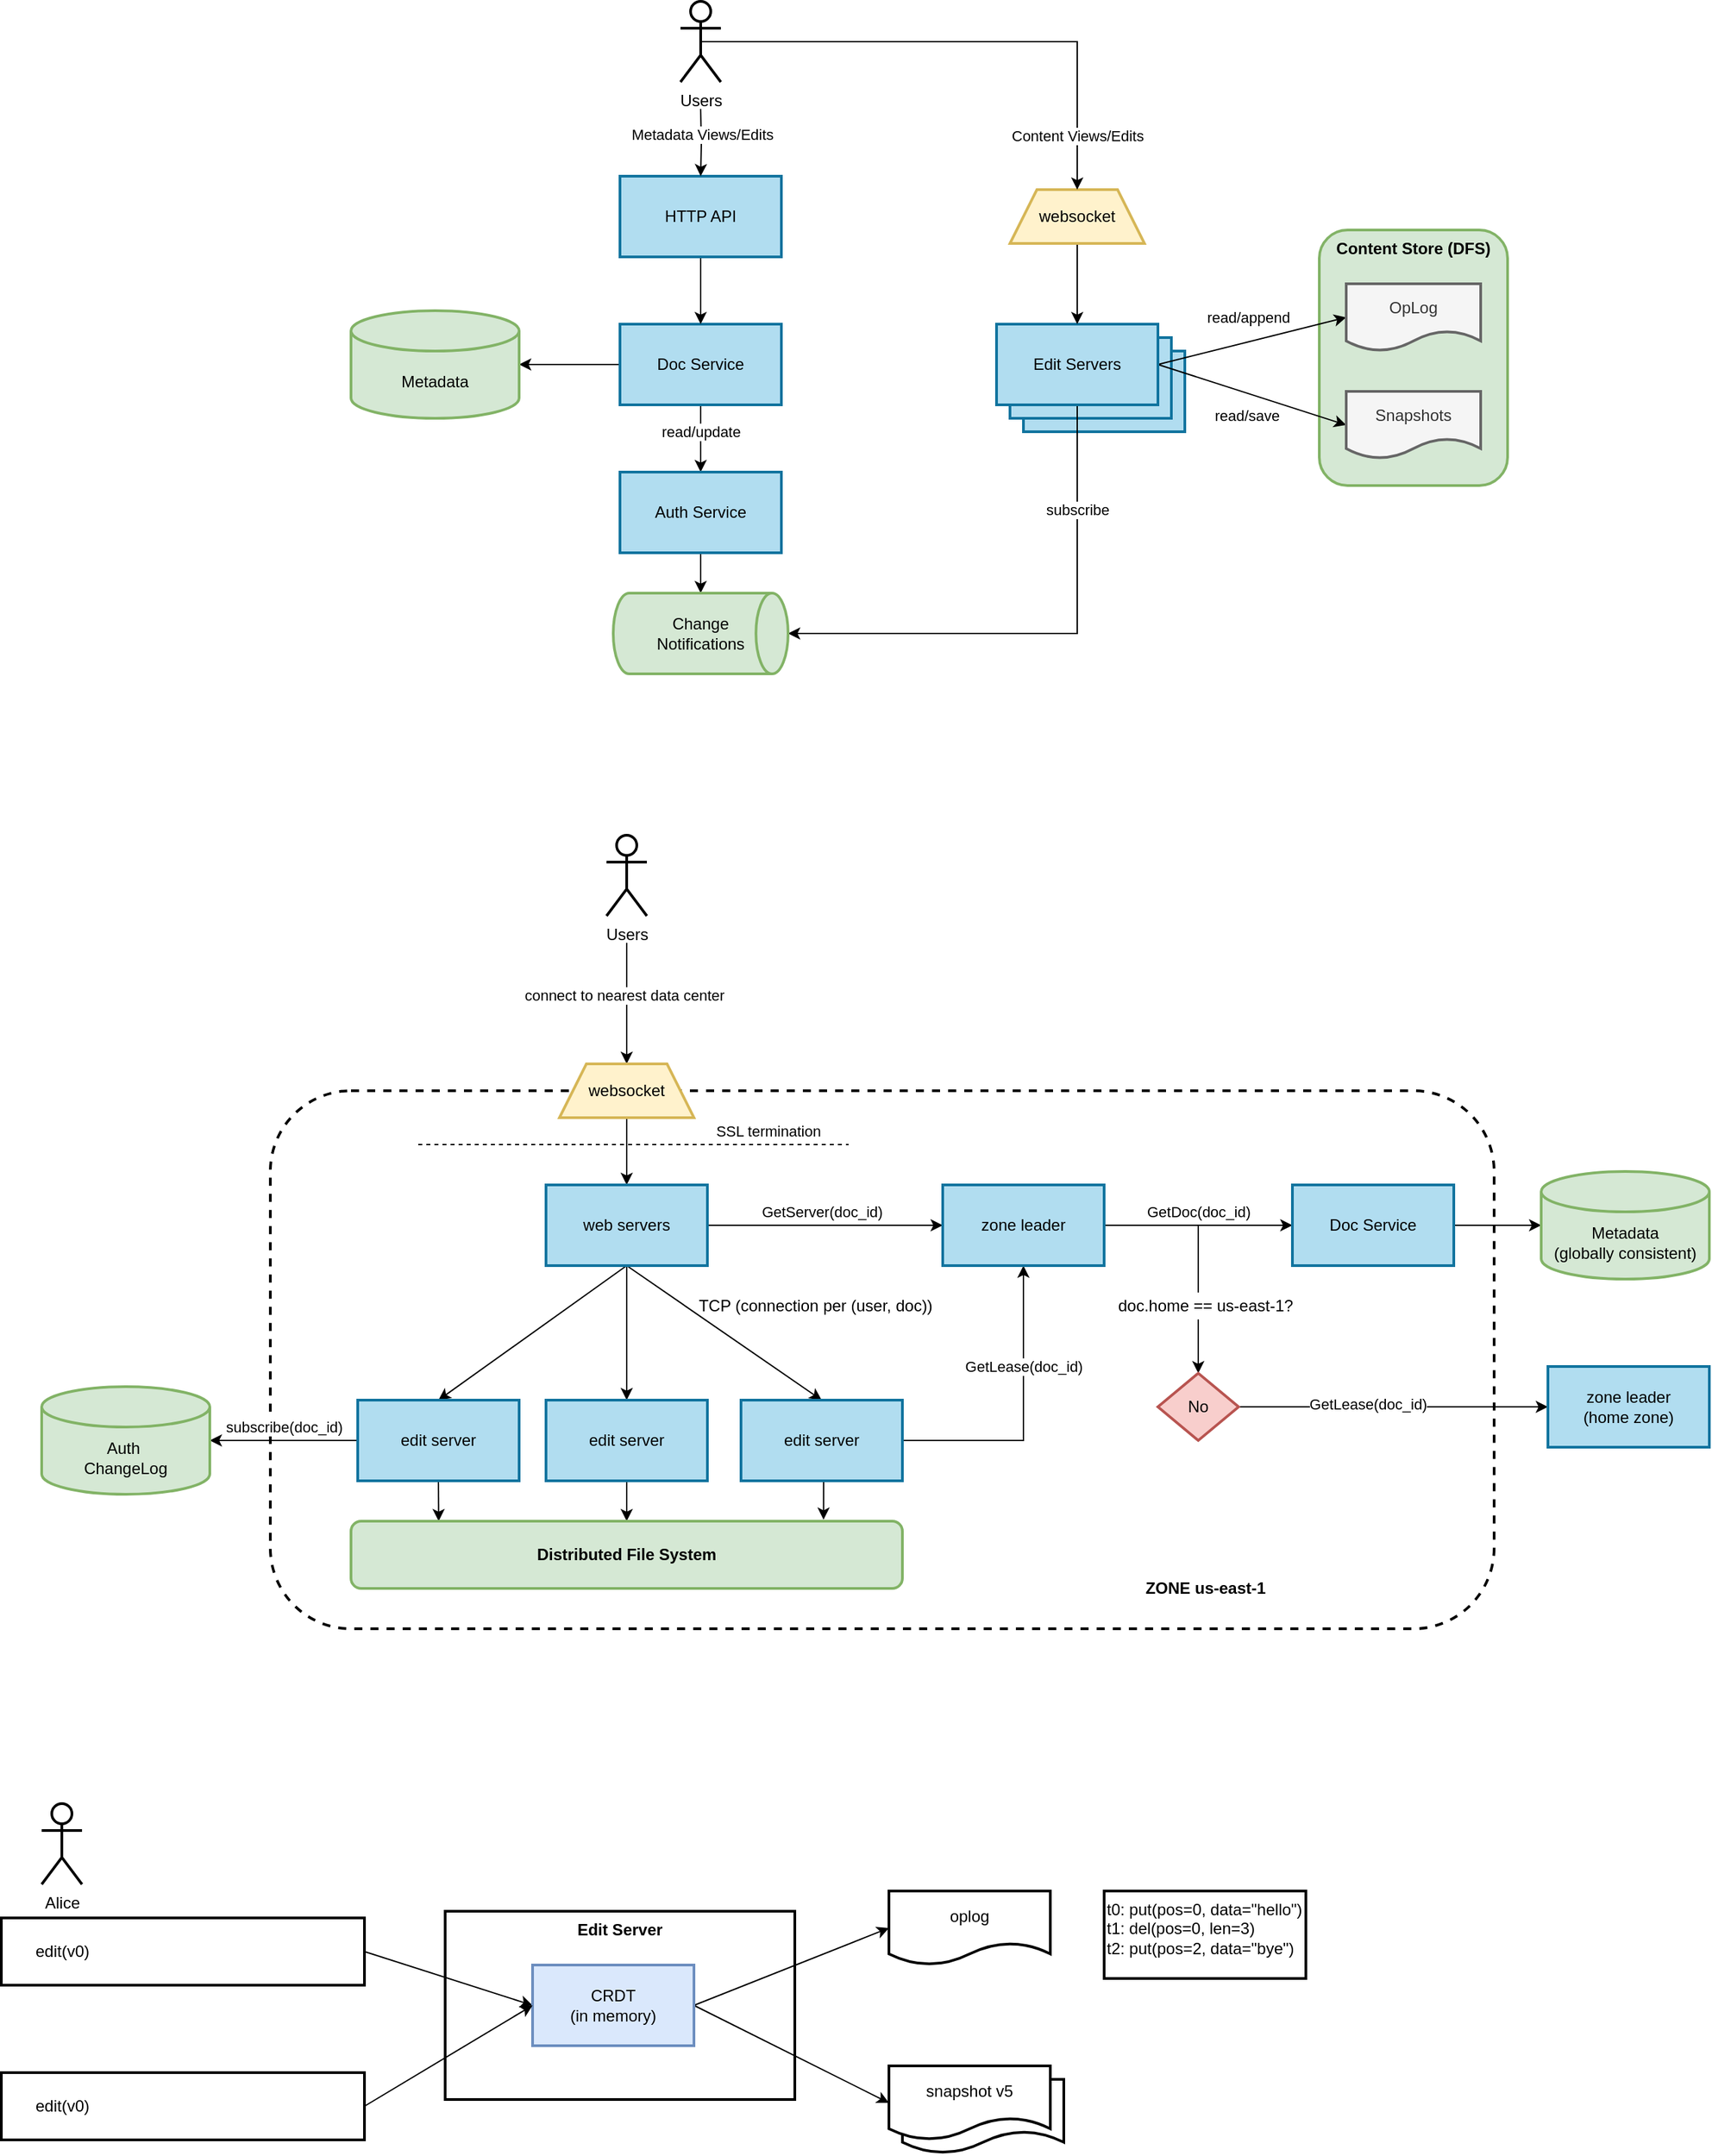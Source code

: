 <mxfile version="16.5.1" type="device"><diagram id="v_ACOjxYxd6UCAngiLKs" name="Page-1"><mxGraphModel dx="1956" dy="1952" grid="1" gridSize="10" guides="1" tooltips="1" connect="1" arrows="1" fold="1" page="1" pageScale="1" pageWidth="850" pageHeight="1100" math="0" shadow="0"><root><mxCell id="0"/><mxCell id="1" parent="0"/><mxCell id="jPW9j8SDwA29GbvEmkie-89" value="snapshot v5" style="shape=document;whiteSpace=wrap;html=1;boundedLbl=1;strokeColor=#000000;strokeWidth=2;fillColor=default;" parent="1" vertex="1"><mxGeometry x="410" y="1515" width="120" height="55" as="geometry"/></mxCell><mxCell id="jPW9j8SDwA29GbvEmkie-80" value="&lt;b&gt;Edit Server&lt;/b&gt;" style="rounded=0;whiteSpace=wrap;html=1;strokeColor=#000000;strokeWidth=2;fillColor=default;verticalAlign=top;" parent="1" vertex="1"><mxGeometry x="70" y="1390" width="260" height="140" as="geometry"/></mxCell><mxCell id="jPW9j8SDwA29GbvEmkie-81" style="rounded=0;orthogonalLoop=1;jettySize=auto;html=1;exitX=1;exitY=0.5;exitDx=0;exitDy=0;entryX=0;entryY=0.5;entryDx=0;entryDy=0;" parent="1" source="jPW9j8SDwA29GbvEmkie-79" target="jPW9j8SDwA29GbvEmkie-74" edge="1"><mxGeometry relative="1" as="geometry"/></mxCell><mxCell id="jPW9j8SDwA29GbvEmkie-79" value="" style="rounded=0;whiteSpace=wrap;html=1;strokeColor=#000000;strokeWidth=2;fillColor=default;" parent="1" vertex="1"><mxGeometry x="-260" y="1395" width="270" height="50" as="geometry"/></mxCell><mxCell id="jPW9j8SDwA29GbvEmkie-54" value="" style="rounded=1;whiteSpace=wrap;html=1;strokeWidth=2;verticalAlign=bottom;fontStyle=0;dashed=1;align=center;labelPosition=right;verticalLabelPosition=top;" parent="1" vertex="1"><mxGeometry x="-60" y="780" width="910" height="400" as="geometry"/></mxCell><mxCell id="jPW9j8SDwA29GbvEmkie-27" value="Content Store (DFS)" style="rounded=1;whiteSpace=wrap;html=1;strokeColor=#82b366;strokeWidth=2;fillColor=#d5e8d4;verticalAlign=top;fontStyle=1" parent="1" vertex="1"><mxGeometry x="720" y="140" width="140" height="190" as="geometry"/></mxCell><mxCell id="jPW9j8SDwA29GbvEmkie-3" value="Edit Servers" style="rounded=0;whiteSpace=wrap;html=1;fillColor=#b1ddf0;strokeColor=#10739e;strokeWidth=2;" parent="1" vertex="1"><mxGeometry x="500" y="230" width="120" height="60" as="geometry"/></mxCell><mxCell id="jPW9j8SDwA29GbvEmkie-2" value="Edit Servers" style="rounded=0;whiteSpace=wrap;html=1;fillColor=#b1ddf0;strokeColor=#10739e;strokeWidth=2;" parent="1" vertex="1"><mxGeometry x="490" y="220" width="120" height="60" as="geometry"/></mxCell><mxCell id="jPW9j8SDwA29GbvEmkie-23" value="subscribe" style="edgeStyle=orthogonalEdgeStyle;rounded=0;orthogonalLoop=1;jettySize=auto;html=1;exitX=0.5;exitY=1;exitDx=0;exitDy=0;entryX=1;entryY=0.5;entryDx=0;entryDy=0;entryPerimeter=0;" parent="1" source="jPW9j8SDwA29GbvEmkie-1" target="PVk01QlIXRlrXfwlLyDJ-1" edge="1"><mxGeometry x="-0.598" relative="1" as="geometry"><mxPoint as="offset"/><mxPoint x="322.5" y="450" as="targetPoint"/></mxGeometry></mxCell><mxCell id="jPW9j8SDwA29GbvEmkie-28" style="rounded=0;orthogonalLoop=1;jettySize=auto;html=1;exitX=1;exitY=0.5;exitDx=0;exitDy=0;entryX=0;entryY=0.5;entryDx=0;entryDy=0;" parent="1" source="jPW9j8SDwA29GbvEmkie-1" target="jPW9j8SDwA29GbvEmkie-25" edge="1"><mxGeometry relative="1" as="geometry"/></mxCell><mxCell id="jPW9j8SDwA29GbvEmkie-30" value="read/append" style="edgeLabel;html=1;align=center;verticalAlign=middle;resizable=0;points=[];" parent="jPW9j8SDwA29GbvEmkie-28" vertex="1" connectable="0"><mxGeometry x="-0.045" y="-1" relative="1" as="geometry"><mxPoint y="-19" as="offset"/></mxGeometry></mxCell><mxCell id="jPW9j8SDwA29GbvEmkie-29" style="rounded=0;orthogonalLoop=1;jettySize=auto;html=1;exitX=1;exitY=0.5;exitDx=0;exitDy=0;entryX=0;entryY=0.5;entryDx=0;entryDy=0;" parent="1" source="jPW9j8SDwA29GbvEmkie-1" target="jPW9j8SDwA29GbvEmkie-26" edge="1"><mxGeometry relative="1" as="geometry"/></mxCell><mxCell id="jPW9j8SDwA29GbvEmkie-1" value="Edit Servers" style="rounded=0;whiteSpace=wrap;html=1;fillColor=#b1ddf0;strokeColor=#10739e;strokeWidth=2;" parent="1" vertex="1"><mxGeometry x="480" y="210" width="120" height="60" as="geometry"/></mxCell><mxCell id="jPW9j8SDwA29GbvEmkie-18" style="edgeStyle=orthogonalEdgeStyle;rounded=0;orthogonalLoop=1;jettySize=auto;html=1;exitX=0;exitY=0.5;exitDx=0;exitDy=0;entryX=1;entryY=0.5;entryDx=0;entryDy=0;entryPerimeter=0;" parent="1" source="jPW9j8SDwA29GbvEmkie-4" target="jPW9j8SDwA29GbvEmkie-17" edge="1"><mxGeometry relative="1" as="geometry"/></mxCell><mxCell id="jPW9j8SDwA29GbvEmkie-20" style="edgeStyle=orthogonalEdgeStyle;rounded=0;orthogonalLoop=1;jettySize=auto;html=1;exitX=0.5;exitY=1;exitDx=0;exitDy=0;entryX=0.5;entryY=0;entryDx=0;entryDy=0;" parent="1" source="jPW9j8SDwA29GbvEmkie-4" target="jPW9j8SDwA29GbvEmkie-10" edge="1"><mxGeometry relative="1" as="geometry"/></mxCell><mxCell id="jPW9j8SDwA29GbvEmkie-73" value="read/update" style="edgeLabel;html=1;align=center;verticalAlign=middle;resizable=0;points=[];" parent="jPW9j8SDwA29GbvEmkie-20" vertex="1" connectable="0"><mxGeometry x="-0.191" relative="1" as="geometry"><mxPoint as="offset"/></mxGeometry></mxCell><mxCell id="jPW9j8SDwA29GbvEmkie-4" value="Doc Service" style="rounded=0;whiteSpace=wrap;html=1;fillColor=#b1ddf0;strokeColor=#10739e;strokeWidth=2;" parent="1" vertex="1"><mxGeometry x="200" y="210" width="120" height="60" as="geometry"/></mxCell><mxCell id="jPW9j8SDwA29GbvEmkie-8" style="edgeStyle=orthogonalEdgeStyle;rounded=0;orthogonalLoop=1;jettySize=auto;html=1;exitX=0.5;exitY=1;exitDx=0;exitDy=0;entryX=0.5;entryY=0;entryDx=0;entryDy=0;" parent="1" source="jPW9j8SDwA29GbvEmkie-5" target="jPW9j8SDwA29GbvEmkie-4" edge="1"><mxGeometry relative="1" as="geometry"/></mxCell><mxCell id="jPW9j8SDwA29GbvEmkie-5" value="HTTP API" style="rounded=0;whiteSpace=wrap;html=1;fillColor=#b1ddf0;strokeColor=#10739e;strokeWidth=2;" parent="1" vertex="1"><mxGeometry x="200" y="100" width="120" height="60" as="geometry"/></mxCell><mxCell id="jPW9j8SDwA29GbvEmkie-11" style="edgeStyle=orthogonalEdgeStyle;rounded=0;orthogonalLoop=1;jettySize=auto;html=1;exitX=0.5;exitY=1;exitDx=0;exitDy=0;entryX=0.5;entryY=0;entryDx=0;entryDy=0;" parent="1" source="jPW9j8SDwA29GbvEmkie-6" target="jPW9j8SDwA29GbvEmkie-1" edge="1"><mxGeometry relative="1" as="geometry"><mxPoint x="540" y="200" as="targetPoint"/></mxGeometry></mxCell><mxCell id="jPW9j8SDwA29GbvEmkie-6" value="websocket" style="shape=trapezoid;perimeter=trapezoidPerimeter;whiteSpace=wrap;html=1;fixedSize=1;strokeColor=#d6b656;strokeWidth=2;fillColor=#fff2cc;" parent="1" vertex="1"><mxGeometry x="490" y="110" width="100" height="40" as="geometry"/></mxCell><mxCell id="jPW9j8SDwA29GbvEmkie-12" style="edgeStyle=orthogonalEdgeStyle;rounded=0;orthogonalLoop=1;jettySize=auto;html=1;exitX=0.5;exitY=0.5;exitDx=0;exitDy=0;exitPerimeter=0;entryX=0.5;entryY=0;entryDx=0;entryDy=0;" parent="1" source="jPW9j8SDwA29GbvEmkie-7" target="jPW9j8SDwA29GbvEmkie-6" edge="1"><mxGeometry relative="1" as="geometry"/></mxCell><mxCell id="jPW9j8SDwA29GbvEmkie-13" value="Content Views/Edits" style="edgeLabel;html=1;align=center;verticalAlign=middle;resizable=0;points=[];" parent="jPW9j8SDwA29GbvEmkie-12" vertex="1" connectable="0"><mxGeometry x="0.702" y="-1" relative="1" as="geometry"><mxPoint x="1" y="18" as="offset"/></mxGeometry></mxCell><mxCell id="jPW9j8SDwA29GbvEmkie-14" style="edgeStyle=orthogonalEdgeStyle;rounded=0;orthogonalLoop=1;jettySize=auto;html=1;" parent="1" target="jPW9j8SDwA29GbvEmkie-5" edge="1"><mxGeometry relative="1" as="geometry"><mxPoint x="260" y="50" as="sourcePoint"/></mxGeometry></mxCell><mxCell id="jPW9j8SDwA29GbvEmkie-15" value="Metadata Views/Edits" style="edgeLabel;html=1;align=center;verticalAlign=middle;resizable=0;points=[];" parent="jPW9j8SDwA29GbvEmkie-14" vertex="1" connectable="0"><mxGeometry x="-0.243" relative="1" as="geometry"><mxPoint as="offset"/></mxGeometry></mxCell><mxCell id="jPW9j8SDwA29GbvEmkie-7" value="Users" style="shape=umlActor;verticalLabelPosition=bottom;verticalAlign=top;html=1;outlineConnect=0;strokeColor=#000000;strokeWidth=2;" parent="1" vertex="1"><mxGeometry x="245" y="-30" width="30" height="60" as="geometry"/></mxCell><mxCell id="jPW9j8SDwA29GbvEmkie-22" style="edgeStyle=orthogonalEdgeStyle;rounded=0;orthogonalLoop=1;jettySize=auto;html=1;exitX=0.5;exitY=1;exitDx=0;exitDy=0;" parent="1" source="jPW9j8SDwA29GbvEmkie-10" edge="1"><mxGeometry relative="1" as="geometry"><mxPoint x="260" y="410" as="targetPoint"/></mxGeometry></mxCell><mxCell id="jPW9j8SDwA29GbvEmkie-10" value="Auth Service" style="rounded=0;whiteSpace=wrap;html=1;fillColor=#b1ddf0;strokeColor=#10739e;strokeWidth=2;" parent="1" vertex="1"><mxGeometry x="200" y="320" width="120" height="60" as="geometry"/></mxCell><mxCell id="jPW9j8SDwA29GbvEmkie-17" value="Metadata" style="shape=cylinder3;whiteSpace=wrap;html=1;boundedLbl=1;backgroundOutline=1;size=15;strokeColor=#82b366;strokeWidth=2;fillColor=#d5e8d4;" parent="1" vertex="1"><mxGeometry y="200" width="125" height="80" as="geometry"/></mxCell><mxCell id="jPW9j8SDwA29GbvEmkie-25" value="OpLog" style="shape=document;whiteSpace=wrap;html=1;boundedLbl=1;strokeColor=#666666;strokeWidth=2;fillColor=#f5f5f5;fontColor=#333333;" parent="1" vertex="1"><mxGeometry x="740" y="180" width="100" height="50" as="geometry"/></mxCell><mxCell id="jPW9j8SDwA29GbvEmkie-26" value="Snapshots" style="shape=document;whiteSpace=wrap;html=1;boundedLbl=1;strokeWidth=2;fillColor=#f5f5f5;fontColor=#333333;strokeColor=#666666;" parent="1" vertex="1"><mxGeometry x="740" y="260" width="100" height="50" as="geometry"/></mxCell><mxCell id="jPW9j8SDwA29GbvEmkie-31" value="read/save" style="edgeLabel;html=1;align=center;verticalAlign=middle;resizable=0;points=[];" parent="1" vertex="1" connectable="0"><mxGeometry x="677.182" y="229.995" as="geometry"><mxPoint x="-11" y="48" as="offset"/></mxGeometry></mxCell><mxCell id="jPW9j8SDwA29GbvEmkie-34" style="edgeStyle=none;rounded=0;orthogonalLoop=1;jettySize=auto;html=1;entryX=0.5;entryY=0;entryDx=0;entryDy=0;" parent="1" target="jPW9j8SDwA29GbvEmkie-33" edge="1"><mxGeometry relative="1" as="geometry"><mxPoint x="205" y="670" as="sourcePoint"/></mxGeometry></mxCell><mxCell id="jPW9j8SDwA29GbvEmkie-69" value="connect to nearest data center" style="edgeLabel;html=1;align=center;verticalAlign=middle;resizable=0;points=[];" parent="jPW9j8SDwA29GbvEmkie-34" vertex="1" connectable="0"><mxGeometry x="-0.147" y="-2" relative="1" as="geometry"><mxPoint as="offset"/></mxGeometry></mxCell><mxCell id="jPW9j8SDwA29GbvEmkie-32" value="Users" style="shape=umlActor;verticalLabelPosition=bottom;verticalAlign=top;html=1;outlineConnect=0;strokeColor=#000000;strokeWidth=2;" parent="1" vertex="1"><mxGeometry x="190" y="590" width="30" height="60" as="geometry"/></mxCell><mxCell id="jPW9j8SDwA29GbvEmkie-37" style="edgeStyle=none;rounded=0;orthogonalLoop=1;jettySize=auto;html=1;exitX=0.5;exitY=1;exitDx=0;exitDy=0;entryX=0.5;entryY=0;entryDx=0;entryDy=0;" parent="1" source="jPW9j8SDwA29GbvEmkie-33" target="jPW9j8SDwA29GbvEmkie-36" edge="1"><mxGeometry relative="1" as="geometry"/></mxCell><mxCell id="jPW9j8SDwA29GbvEmkie-33" value="websocket" style="shape=trapezoid;perimeter=trapezoidPerimeter;whiteSpace=wrap;html=1;fixedSize=1;strokeColor=#d6b656;strokeWidth=2;fillColor=#fff2cc;" parent="1" vertex="1"><mxGeometry x="155" y="760" width="100" height="40" as="geometry"/></mxCell><mxCell id="jPW9j8SDwA29GbvEmkie-44" style="edgeStyle=none;rounded=0;orthogonalLoop=1;jettySize=auto;html=1;exitX=1;exitY=0.5;exitDx=0;exitDy=0;entryX=0;entryY=0.5;entryDx=0;entryDy=0;" parent="1" source="jPW9j8SDwA29GbvEmkie-36" target="jPW9j8SDwA29GbvEmkie-43" edge="1"><mxGeometry relative="1" as="geometry"/></mxCell><mxCell id="jPW9j8SDwA29GbvEmkie-45" value="GetServer(doc_id)" style="edgeLabel;html=1;align=center;verticalAlign=middle;resizable=0;points=[];" parent="jPW9j8SDwA29GbvEmkie-44" vertex="1" connectable="0"><mxGeometry x="-0.165" y="2" relative="1" as="geometry"><mxPoint x="12" y="-8" as="offset"/></mxGeometry></mxCell><mxCell id="jPW9j8SDwA29GbvEmkie-46" style="edgeStyle=none;rounded=0;orthogonalLoop=1;jettySize=auto;html=1;exitX=0.5;exitY=1;exitDx=0;exitDy=0;" parent="1" source="jPW9j8SDwA29GbvEmkie-36" target="jPW9j8SDwA29GbvEmkie-41" edge="1"><mxGeometry relative="1" as="geometry"/></mxCell><mxCell id="jPW9j8SDwA29GbvEmkie-47" style="edgeStyle=none;rounded=0;orthogonalLoop=1;jettySize=auto;html=1;exitX=0.5;exitY=1;exitDx=0;exitDy=0;entryX=0.5;entryY=0;entryDx=0;entryDy=0;" parent="1" source="jPW9j8SDwA29GbvEmkie-36" target="jPW9j8SDwA29GbvEmkie-40" edge="1"><mxGeometry relative="1" as="geometry"/></mxCell><mxCell id="jPW9j8SDwA29GbvEmkie-48" style="edgeStyle=none;rounded=0;orthogonalLoop=1;jettySize=auto;html=1;exitX=0.5;exitY=1;exitDx=0;exitDy=0;entryX=0.5;entryY=0;entryDx=0;entryDy=0;" parent="1" source="jPW9j8SDwA29GbvEmkie-36" target="jPW9j8SDwA29GbvEmkie-42" edge="1"><mxGeometry relative="1" as="geometry"/></mxCell><mxCell id="jPW9j8SDwA29GbvEmkie-36" value="web servers" style="rounded=0;whiteSpace=wrap;html=1;fillColor=#b1ddf0;strokeColor=#10739e;strokeWidth=2;" parent="1" vertex="1"><mxGeometry x="145" y="850" width="120" height="60" as="geometry"/></mxCell><mxCell id="jPW9j8SDwA29GbvEmkie-38" value="" style="endArrow=none;dashed=1;html=1;rounded=0;" parent="1" edge="1"><mxGeometry width="50" height="50" relative="1" as="geometry"><mxPoint x="50" y="820" as="sourcePoint"/><mxPoint x="370" y="820" as="targetPoint"/></mxGeometry></mxCell><mxCell id="jPW9j8SDwA29GbvEmkie-39" value="SSL termination" style="edgeLabel;html=1;align=center;verticalAlign=middle;resizable=0;points=[];" parent="jPW9j8SDwA29GbvEmkie-38" vertex="1" connectable="0"><mxGeometry x="0.732" relative="1" as="geometry"><mxPoint x="-17" y="-10" as="offset"/></mxGeometry></mxCell><mxCell id="jPW9j8SDwA29GbvEmkie-60" style="edgeStyle=orthogonalEdgeStyle;rounded=0;orthogonalLoop=1;jettySize=auto;html=1;exitX=0.5;exitY=1;exitDx=0;exitDy=0;entryX=0.159;entryY=0;entryDx=0;entryDy=0;entryPerimeter=0;" parent="1" source="jPW9j8SDwA29GbvEmkie-40" target="jPW9j8SDwA29GbvEmkie-52" edge="1"><mxGeometry relative="1" as="geometry"/></mxCell><mxCell id="jPW9j8SDwA29GbvEmkie-72" value="subscribe(doc_id)" style="edgeStyle=orthogonalEdgeStyle;rounded=0;orthogonalLoop=1;jettySize=auto;html=1;exitX=0;exitY=0.5;exitDx=0;exitDy=0;" parent="1" source="jPW9j8SDwA29GbvEmkie-40" target="jPW9j8SDwA29GbvEmkie-70" edge="1"><mxGeometry y="-10" relative="1" as="geometry"><mxPoint as="offset"/></mxGeometry></mxCell><mxCell id="jPW9j8SDwA29GbvEmkie-40" value="edit server" style="rounded=0;whiteSpace=wrap;html=1;fillColor=#b1ddf0;strokeColor=#10739e;strokeWidth=2;" parent="1" vertex="1"><mxGeometry x="5" y="1010" width="120" height="60" as="geometry"/></mxCell><mxCell id="jPW9j8SDwA29GbvEmkie-59" style="edgeStyle=orthogonalEdgeStyle;rounded=0;orthogonalLoop=1;jettySize=auto;html=1;exitX=0.5;exitY=1;exitDx=0;exitDy=0;entryX=0.5;entryY=0;entryDx=0;entryDy=0;" parent="1" source="jPW9j8SDwA29GbvEmkie-41" target="jPW9j8SDwA29GbvEmkie-52" edge="1"><mxGeometry relative="1" as="geometry"/></mxCell><mxCell id="jPW9j8SDwA29GbvEmkie-41" value="edit server" style="rounded=0;whiteSpace=wrap;html=1;fillColor=#b1ddf0;strokeColor=#10739e;strokeWidth=2;" parent="1" vertex="1"><mxGeometry x="145" y="1010" width="120" height="60" as="geometry"/></mxCell><mxCell id="jPW9j8SDwA29GbvEmkie-50" style="edgeStyle=orthogonalEdgeStyle;rounded=0;orthogonalLoop=1;jettySize=auto;html=1;exitX=1;exitY=0.5;exitDx=0;exitDy=0;entryX=0.5;entryY=1;entryDx=0;entryDy=0;" parent="1" source="jPW9j8SDwA29GbvEmkie-42" target="jPW9j8SDwA29GbvEmkie-43" edge="1"><mxGeometry relative="1" as="geometry"/></mxCell><mxCell id="jPW9j8SDwA29GbvEmkie-51" value="GetLease(doc_id)" style="edgeLabel;html=1;align=center;verticalAlign=middle;resizable=0;points=[];" parent="jPW9j8SDwA29GbvEmkie-50" vertex="1" connectable="0"><mxGeometry x="0.319" relative="1" as="geometry"><mxPoint as="offset"/></mxGeometry></mxCell><mxCell id="jPW9j8SDwA29GbvEmkie-58" style="edgeStyle=orthogonalEdgeStyle;rounded=0;orthogonalLoop=1;jettySize=auto;html=1;exitX=0.5;exitY=1;exitDx=0;exitDy=0;entryX=0.857;entryY=-0.022;entryDx=0;entryDy=0;entryPerimeter=0;" parent="1" source="jPW9j8SDwA29GbvEmkie-42" target="jPW9j8SDwA29GbvEmkie-52" edge="1"><mxGeometry relative="1" as="geometry"/></mxCell><mxCell id="jPW9j8SDwA29GbvEmkie-42" value="edit server" style="rounded=0;whiteSpace=wrap;html=1;fillColor=#b1ddf0;strokeColor=#10739e;strokeWidth=2;" parent="1" vertex="1"><mxGeometry x="290" y="1010" width="120" height="60" as="geometry"/></mxCell><mxCell id="jPW9j8SDwA29GbvEmkie-55" style="edgeStyle=orthogonalEdgeStyle;rounded=0;orthogonalLoop=1;jettySize=auto;html=1;exitX=1;exitY=0.5;exitDx=0;exitDy=0;entryX=0;entryY=0.5;entryDx=0;entryDy=0;" parent="1" source="jPW9j8SDwA29GbvEmkie-43" target="jPW9j8SDwA29GbvEmkie-53" edge="1"><mxGeometry relative="1" as="geometry"/></mxCell><mxCell id="jPW9j8SDwA29GbvEmkie-56" value="GetDoc(doc_id)" style="edgeLabel;html=1;align=center;verticalAlign=middle;resizable=0;points=[];" parent="jPW9j8SDwA29GbvEmkie-55" vertex="1" connectable="0"><mxGeometry x="-0.249" y="1" relative="1" as="geometry"><mxPoint x="17" y="-9" as="offset"/></mxGeometry></mxCell><mxCell id="jPW9j8SDwA29GbvEmkie-68" style="edgeStyle=orthogonalEdgeStyle;rounded=0;orthogonalLoop=1;jettySize=auto;html=1;exitX=1;exitY=0.5;exitDx=0;exitDy=0;entryX=0.5;entryY=0;entryDx=0;entryDy=0;" parent="1" source="jPW9j8SDwA29GbvEmkie-43" target="jPW9j8SDwA29GbvEmkie-61" edge="1"><mxGeometry relative="1" as="geometry"/></mxCell><mxCell id="jPW9j8SDwA29GbvEmkie-43" value="zone leader" style="rounded=0;whiteSpace=wrap;html=1;fillColor=#b1ddf0;strokeColor=#10739e;strokeWidth=2;" parent="1" vertex="1"><mxGeometry x="440" y="850" width="120" height="60" as="geometry"/></mxCell><mxCell id="jPW9j8SDwA29GbvEmkie-49" value="TCP (connection per (user, doc))" style="text;html=1;align=center;verticalAlign=middle;resizable=0;points=[];autosize=1;strokeColor=none;fillColor=none;" parent="1" vertex="1"><mxGeometry x="250" y="930" width="190" height="20" as="geometry"/></mxCell><mxCell id="jPW9j8SDwA29GbvEmkie-52" value="Distributed File System" style="rounded=1;whiteSpace=wrap;html=1;strokeColor=#82b366;strokeWidth=2;fillColor=#d5e8d4;verticalAlign=middle;fontStyle=1" parent="1" vertex="1"><mxGeometry y="1100" width="410" height="50" as="geometry"/></mxCell><mxCell id="jPW9j8SDwA29GbvEmkie-67" style="edgeStyle=orthogonalEdgeStyle;rounded=0;orthogonalLoop=1;jettySize=auto;html=1;exitX=1;exitY=0.5;exitDx=0;exitDy=0;entryX=0;entryY=0.5;entryDx=0;entryDy=0;entryPerimeter=0;" parent="1" source="jPW9j8SDwA29GbvEmkie-53" target="jPW9j8SDwA29GbvEmkie-66" edge="1"><mxGeometry relative="1" as="geometry"/></mxCell><mxCell id="jPW9j8SDwA29GbvEmkie-53" value="Doc Service" style="rounded=0;whiteSpace=wrap;html=1;fillColor=#b1ddf0;strokeColor=#10739e;strokeWidth=2;" parent="1" vertex="1"><mxGeometry x="700" y="850" width="120" height="60" as="geometry"/></mxCell><mxCell id="jPW9j8SDwA29GbvEmkie-57" value="&lt;b&gt;ZONE us-east-1&lt;/b&gt;" style="text;html=1;align=center;verticalAlign=middle;resizable=0;points=[];autosize=1;strokeColor=none;fillColor=none;" parent="1" vertex="1"><mxGeometry x="585" y="1140" width="100" height="20" as="geometry"/></mxCell><mxCell id="jPW9j8SDwA29GbvEmkie-64" style="edgeStyle=orthogonalEdgeStyle;rounded=0;orthogonalLoop=1;jettySize=auto;html=1;exitX=1;exitY=0.5;exitDx=0;exitDy=0;" parent="1" source="jPW9j8SDwA29GbvEmkie-61" target="jPW9j8SDwA29GbvEmkie-63" edge="1"><mxGeometry relative="1" as="geometry"/></mxCell><mxCell id="jPW9j8SDwA29GbvEmkie-65" value="GetLease(doc_id)" style="edgeLabel;html=1;align=center;verticalAlign=middle;resizable=0;points=[];" parent="jPW9j8SDwA29GbvEmkie-64" vertex="1" connectable="0"><mxGeometry x="-0.166" y="2" relative="1" as="geometry"><mxPoint as="offset"/></mxGeometry></mxCell><mxCell id="jPW9j8SDwA29GbvEmkie-61" value="No" style="rhombus;whiteSpace=wrap;html=1;strokeColor=#b85450;strokeWidth=2;fillColor=#f8cecc;" parent="1" vertex="1"><mxGeometry x="600" y="990" width="60" height="50" as="geometry"/></mxCell><mxCell id="jPW9j8SDwA29GbvEmkie-62" value="doc.home == us-east-1?" style="text;html=1;align=center;verticalAlign=middle;resizable=0;points=[];autosize=1;strokeColor=none;fillColor=default;" parent="1" vertex="1"><mxGeometry x="560" y="930" width="150" height="20" as="geometry"/></mxCell><mxCell id="jPW9j8SDwA29GbvEmkie-63" value="zone leader&lt;br&gt;(home zone)" style="rounded=0;whiteSpace=wrap;html=1;fillColor=#b1ddf0;strokeColor=#10739e;strokeWidth=2;" parent="1" vertex="1"><mxGeometry x="890" y="985" width="120" height="60" as="geometry"/></mxCell><mxCell id="jPW9j8SDwA29GbvEmkie-66" value="Metadata&lt;br&gt;(globally consistent)" style="shape=cylinder3;whiteSpace=wrap;html=1;boundedLbl=1;backgroundOutline=1;size=15;strokeColor=#82b366;strokeWidth=2;fillColor=#d5e8d4;" parent="1" vertex="1"><mxGeometry x="885" y="840" width="125" height="80" as="geometry"/></mxCell><mxCell id="jPW9j8SDwA29GbvEmkie-70" value="Auth&amp;nbsp;&lt;br&gt;ChangeLog" style="shape=cylinder3;whiteSpace=wrap;html=1;boundedLbl=1;backgroundOutline=1;size=15;strokeColor=#82b366;strokeWidth=2;fillColor=#d5e8d4;" parent="1" vertex="1"><mxGeometry x="-230" y="1000" width="125" height="80" as="geometry"/></mxCell><mxCell id="jPW9j8SDwA29GbvEmkie-86" style="edgeStyle=none;rounded=0;orthogonalLoop=1;jettySize=auto;html=1;exitX=1;exitY=0.5;exitDx=0;exitDy=0;entryX=0;entryY=0.5;entryDx=0;entryDy=0;" parent="1" source="jPW9j8SDwA29GbvEmkie-74" target="jPW9j8SDwA29GbvEmkie-85" edge="1"><mxGeometry relative="1" as="geometry"/></mxCell><mxCell id="jPW9j8SDwA29GbvEmkie-88" style="edgeStyle=none;rounded=0;orthogonalLoop=1;jettySize=auto;html=1;exitX=1;exitY=0.5;exitDx=0;exitDy=0;entryX=0;entryY=0.5;entryDx=0;entryDy=0;" parent="1" source="jPW9j8SDwA29GbvEmkie-74" target="jPW9j8SDwA29GbvEmkie-87" edge="1"><mxGeometry relative="1" as="geometry"/></mxCell><mxCell id="jPW9j8SDwA29GbvEmkie-74" value="CRDT&lt;br&gt;(in memory)" style="rounded=0;whiteSpace=wrap;html=1;fillColor=#dae8fc;strokeColor=#6c8ebf;strokeWidth=2;" parent="1" vertex="1"><mxGeometry x="135" y="1430" width="120" height="60" as="geometry"/></mxCell><mxCell id="jPW9j8SDwA29GbvEmkie-75" value="Alice" style="shape=umlActor;verticalLabelPosition=bottom;verticalAlign=top;html=1;outlineConnect=0;strokeColor=#000000;strokeWidth=2;fillColor=default;" parent="1" vertex="1"><mxGeometry x="-230" y="1310" width="30" height="60" as="geometry"/></mxCell><mxCell id="jPW9j8SDwA29GbvEmkie-76" value="edit(v0)" style="text;html=1;align=center;verticalAlign=middle;resizable=0;points=[];autosize=1;strokeColor=none;fillColor=none;" parent="1" vertex="1"><mxGeometry x="-245" y="1410" width="60" height="20" as="geometry"/></mxCell><mxCell id="jPW9j8SDwA29GbvEmkie-84" style="edgeStyle=none;rounded=0;orthogonalLoop=1;jettySize=auto;html=1;exitX=1;exitY=0.5;exitDx=0;exitDy=0;entryX=0;entryY=0.5;entryDx=0;entryDy=0;" parent="1" source="jPW9j8SDwA29GbvEmkie-82" target="jPW9j8SDwA29GbvEmkie-74" edge="1"><mxGeometry relative="1" as="geometry"/></mxCell><mxCell id="jPW9j8SDwA29GbvEmkie-82" value="" style="rounded=0;whiteSpace=wrap;html=1;strokeColor=#000000;strokeWidth=2;fillColor=default;" parent="1" vertex="1"><mxGeometry x="-260" y="1510" width="270" height="50" as="geometry"/></mxCell><mxCell id="jPW9j8SDwA29GbvEmkie-83" value="edit(v0)" style="text;html=1;align=center;verticalAlign=middle;resizable=0;points=[];autosize=1;strokeColor=none;fillColor=none;" parent="1" vertex="1"><mxGeometry x="-245" y="1525" width="60" height="20" as="geometry"/></mxCell><mxCell id="jPW9j8SDwA29GbvEmkie-85" value="oplog" style="shape=document;whiteSpace=wrap;html=1;boundedLbl=1;strokeColor=#000000;strokeWidth=2;fillColor=default;" parent="1" vertex="1"><mxGeometry x="400" y="1375" width="120" height="55" as="geometry"/></mxCell><mxCell id="jPW9j8SDwA29GbvEmkie-87" value="snapshot v5" style="shape=document;whiteSpace=wrap;html=1;boundedLbl=1;strokeColor=#000000;strokeWidth=2;fillColor=default;" parent="1" vertex="1"><mxGeometry x="400" y="1505" width="120" height="55" as="geometry"/></mxCell><mxCell id="jPW9j8SDwA29GbvEmkie-90" value="t0: put(pos=0, data=&quot;hello&quot;)&lt;br&gt;t1: del(pos=0, len=3)&lt;br&gt;t2: put(pos=2, data=&quot;bye&quot;)&lt;br&gt;&amp;nbsp;" style="rounded=0;whiteSpace=wrap;html=1;strokeColor=#000000;strokeWidth=2;fillColor=default;align=left;verticalAlign=top;" parent="1" vertex="1"><mxGeometry x="560" y="1375" width="150" height="65" as="geometry"/></mxCell><mxCell id="PVk01QlIXRlrXfwlLyDJ-1" value="Change&lt;br&gt;Notifications" style="strokeWidth=2;html=1;shape=mxgraph.flowchart.direct_data;whiteSpace=wrap;fillColor=#d5e8d4;strokeColor=#82b366;" vertex="1" parent="1"><mxGeometry x="195" y="410" width="130" height="60" as="geometry"/></mxCell></root></mxGraphModel></diagram></mxfile>